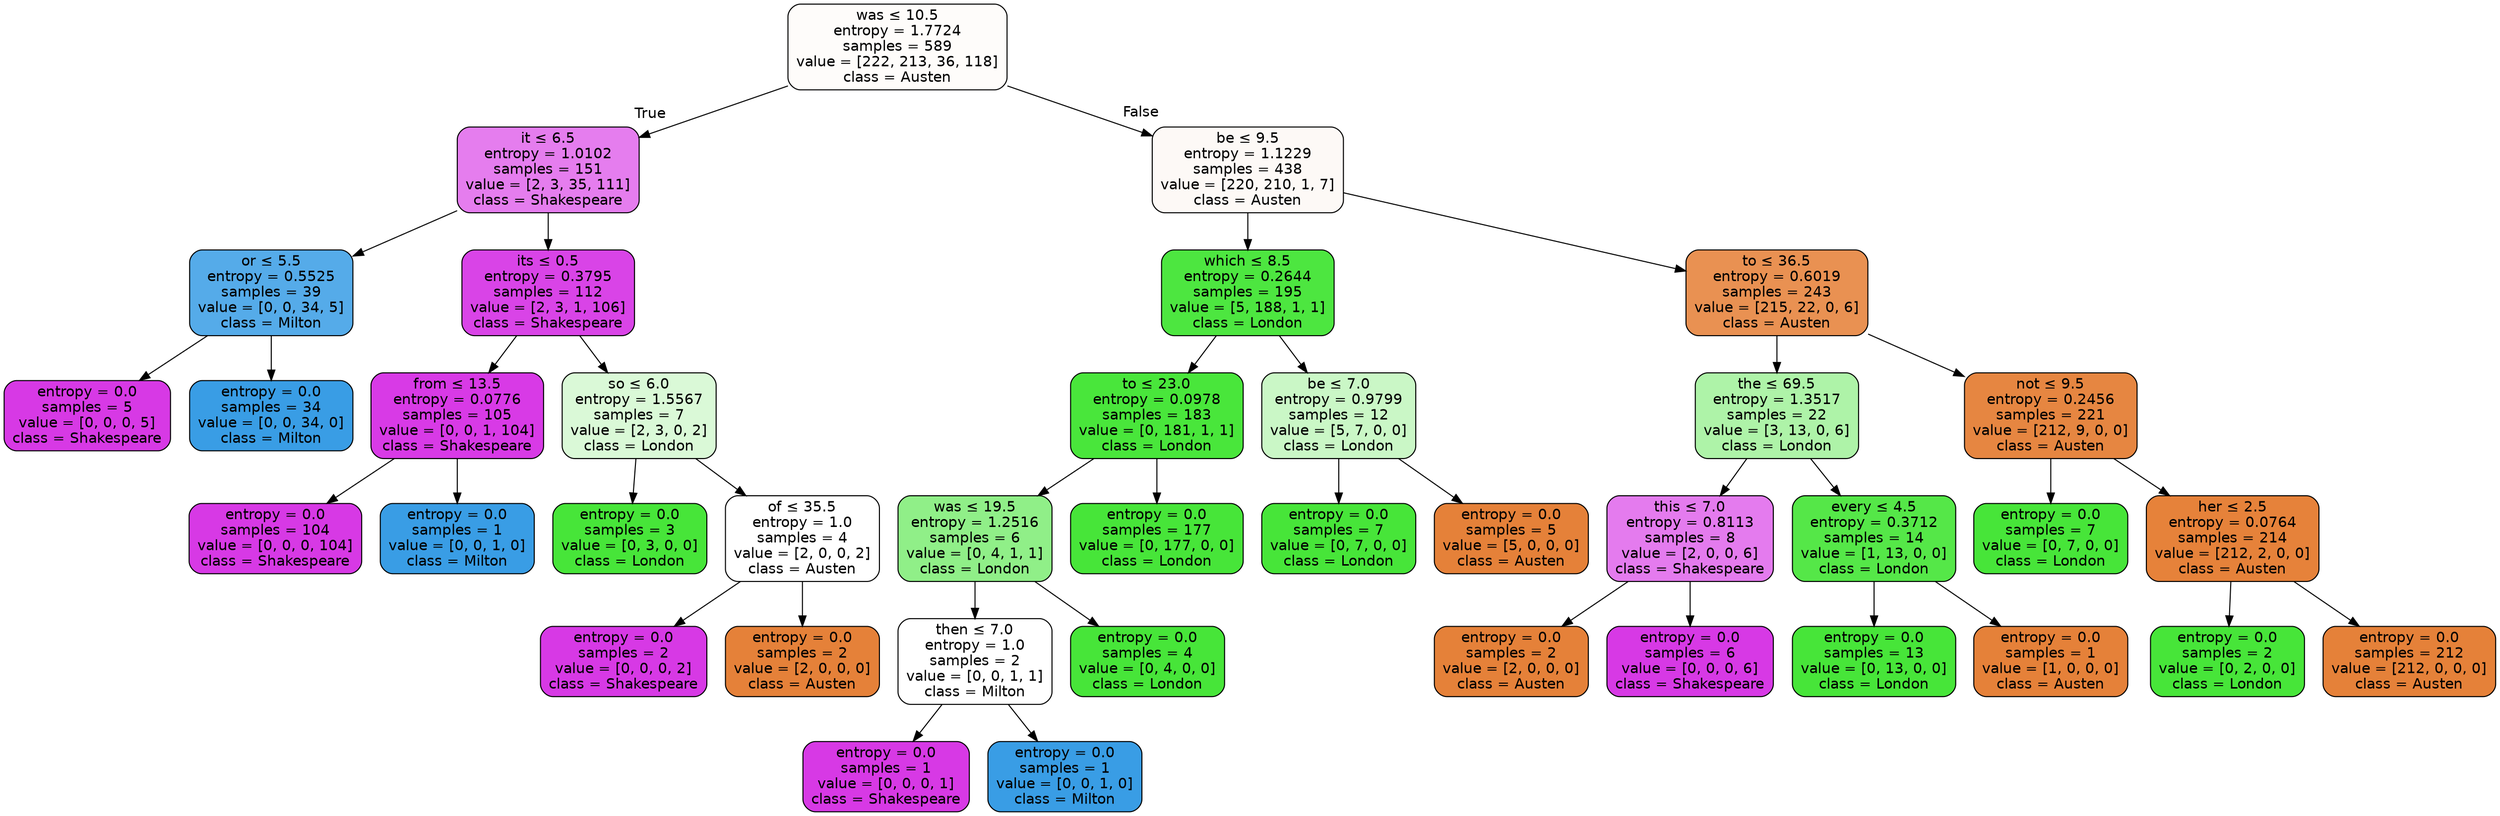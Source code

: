 digraph Tree {
node [shape=box, style="filled, rounded", color="black", fontname=helvetica] ;
edge [fontname=helvetica] ;
0 [label=<was &le; 10.5<br/>entropy = 1.7724<br/>samples = 589<br/>value = [222, 213, 36, 118]<br/>class = Austen>, fillcolor="#e5813906"] ;
1 [label=<it &le; 6.5<br/>entropy = 1.0102<br/>samples = 151<br/>value = [2, 3, 35, 111]<br/>class = Shakespeare>, fillcolor="#d739e5a7"] ;
0 -> 1 [labeldistance=2.5, labelangle=45, headlabel="True"] ;
2 [label=<or &le; 5.5<br/>entropy = 0.5525<br/>samples = 39<br/>value = [0, 0, 34, 5]<br/>class = Milton>, fillcolor="#399de5da"] ;
1 -> 2 ;
3 [label=<entropy = 0.0<br/>samples = 5<br/>value = [0, 0, 0, 5]<br/>class = Shakespeare>, fillcolor="#d739e5ff"] ;
2 -> 3 ;
4 [label=<entropy = 0.0<br/>samples = 34<br/>value = [0, 0, 34, 0]<br/>class = Milton>, fillcolor="#399de5ff"] ;
2 -> 4 ;
5 [label=<its &le; 0.5<br/>entropy = 0.3795<br/>samples = 112<br/>value = [2, 3, 1, 106]<br/>class = Shakespeare>, fillcolor="#d739e5f1"] ;
1 -> 5 ;
6 [label=<from &le; 13.5<br/>entropy = 0.0776<br/>samples = 105<br/>value = [0, 0, 1, 104]<br/>class = Shakespeare>, fillcolor="#d739e5fd"] ;
5 -> 6 ;
7 [label=<entropy = 0.0<br/>samples = 104<br/>value = [0, 0, 0, 104]<br/>class = Shakespeare>, fillcolor="#d739e5ff"] ;
6 -> 7 ;
8 [label=<entropy = 0.0<br/>samples = 1<br/>value = [0, 0, 1, 0]<br/>class = Milton>, fillcolor="#399de5ff"] ;
6 -> 8 ;
9 [label=<so &le; 6.0<br/>entropy = 1.5567<br/>samples = 7<br/>value = [2, 3, 0, 2]<br/>class = London>, fillcolor="#47e53933"] ;
5 -> 9 ;
10 [label=<entropy = 0.0<br/>samples = 3<br/>value = [0, 3, 0, 0]<br/>class = London>, fillcolor="#47e539ff"] ;
9 -> 10 ;
11 [label=<of &le; 35.5<br/>entropy = 1.0<br/>samples = 4<br/>value = [2, 0, 0, 2]<br/>class = Austen>, fillcolor="#e5813900"] ;
9 -> 11 ;
12 [label=<entropy = 0.0<br/>samples = 2<br/>value = [0, 0, 0, 2]<br/>class = Shakespeare>, fillcolor="#d739e5ff"] ;
11 -> 12 ;
13 [label=<entropy = 0.0<br/>samples = 2<br/>value = [2, 0, 0, 0]<br/>class = Austen>, fillcolor="#e58139ff"] ;
11 -> 13 ;
14 [label=<be &le; 9.5<br/>entropy = 1.1229<br/>samples = 438<br/>value = [220, 210, 1, 7]<br/>class = Austen>, fillcolor="#e581390b"] ;
0 -> 14 [labeldistance=2.5, labelangle=-45, headlabel="False"] ;
15 [label=<which &le; 8.5<br/>entropy = 0.2644<br/>samples = 195<br/>value = [5, 188, 1, 1]<br/>class = London>, fillcolor="#47e539f6"] ;
14 -> 15 ;
16 [label=<to &le; 23.0<br/>entropy = 0.0978<br/>samples = 183<br/>value = [0, 181, 1, 1]<br/>class = London>, fillcolor="#47e539fc"] ;
15 -> 16 ;
17 [label=<was &le; 19.5<br/>entropy = 1.2516<br/>samples = 6<br/>value = [0, 4, 1, 1]<br/>class = London>, fillcolor="#47e53999"] ;
16 -> 17 ;
18 [label=<then &le; 7.0<br/>entropy = 1.0<br/>samples = 2<br/>value = [0, 0, 1, 1]<br/>class = Milton>, fillcolor="#399de500"] ;
17 -> 18 ;
19 [label=<entropy = 0.0<br/>samples = 1<br/>value = [0, 0, 0, 1]<br/>class = Shakespeare>, fillcolor="#d739e5ff"] ;
18 -> 19 ;
20 [label=<entropy = 0.0<br/>samples = 1<br/>value = [0, 0, 1, 0]<br/>class = Milton>, fillcolor="#399de5ff"] ;
18 -> 20 ;
21 [label=<entropy = 0.0<br/>samples = 4<br/>value = [0, 4, 0, 0]<br/>class = London>, fillcolor="#47e539ff"] ;
17 -> 21 ;
22 [label=<entropy = 0.0<br/>samples = 177<br/>value = [0, 177, 0, 0]<br/>class = London>, fillcolor="#47e539ff"] ;
16 -> 22 ;
23 [label=<be &le; 7.0<br/>entropy = 0.9799<br/>samples = 12<br/>value = [5, 7, 0, 0]<br/>class = London>, fillcolor="#47e53949"] ;
15 -> 23 ;
24 [label=<entropy = 0.0<br/>samples = 7<br/>value = [0, 7, 0, 0]<br/>class = London>, fillcolor="#47e539ff"] ;
23 -> 24 ;
25 [label=<entropy = 0.0<br/>samples = 5<br/>value = [5, 0, 0, 0]<br/>class = Austen>, fillcolor="#e58139ff"] ;
23 -> 25 ;
26 [label=<to &le; 36.5<br/>entropy = 0.6019<br/>samples = 243<br/>value = [215, 22, 0, 6]<br/>class = Austen>, fillcolor="#e58139df"] ;
14 -> 26 ;
27 [label=<the &le; 69.5<br/>entropy = 1.3517<br/>samples = 22<br/>value = [3, 13, 0, 6]<br/>class = London>, fillcolor="#47e53970"] ;
26 -> 27 ;
28 [label=<this &le; 7.0<br/>entropy = 0.8113<br/>samples = 8<br/>value = [2, 0, 0, 6]<br/>class = Shakespeare>, fillcolor="#d739e5aa"] ;
27 -> 28 ;
29 [label=<entropy = 0.0<br/>samples = 2<br/>value = [2, 0, 0, 0]<br/>class = Austen>, fillcolor="#e58139ff"] ;
28 -> 29 ;
30 [label=<entropy = 0.0<br/>samples = 6<br/>value = [0, 0, 0, 6]<br/>class = Shakespeare>, fillcolor="#d739e5ff"] ;
28 -> 30 ;
31 [label=<every &le; 4.5<br/>entropy = 0.3712<br/>samples = 14<br/>value = [1, 13, 0, 0]<br/>class = London>, fillcolor="#47e539eb"] ;
27 -> 31 ;
32 [label=<entropy = 0.0<br/>samples = 13<br/>value = [0, 13, 0, 0]<br/>class = London>, fillcolor="#47e539ff"] ;
31 -> 32 ;
33 [label=<entropy = 0.0<br/>samples = 1<br/>value = [1, 0, 0, 0]<br/>class = Austen>, fillcolor="#e58139ff"] ;
31 -> 33 ;
34 [label=<not &le; 9.5<br/>entropy = 0.2456<br/>samples = 221<br/>value = [212, 9, 0, 0]<br/>class = Austen>, fillcolor="#e58139f4"] ;
26 -> 34 ;
35 [label=<entropy = 0.0<br/>samples = 7<br/>value = [0, 7, 0, 0]<br/>class = London>, fillcolor="#47e539ff"] ;
34 -> 35 ;
36 [label=<her &le; 2.5<br/>entropy = 0.0764<br/>samples = 214<br/>value = [212, 2, 0, 0]<br/>class = Austen>, fillcolor="#e58139fd"] ;
34 -> 36 ;
37 [label=<entropy = 0.0<br/>samples = 2<br/>value = [0, 2, 0, 0]<br/>class = London>, fillcolor="#47e539ff"] ;
36 -> 37 ;
38 [label=<entropy = 0.0<br/>samples = 212<br/>value = [212, 0, 0, 0]<br/>class = Austen>, fillcolor="#e58139ff"] ;
36 -> 38 ;
}